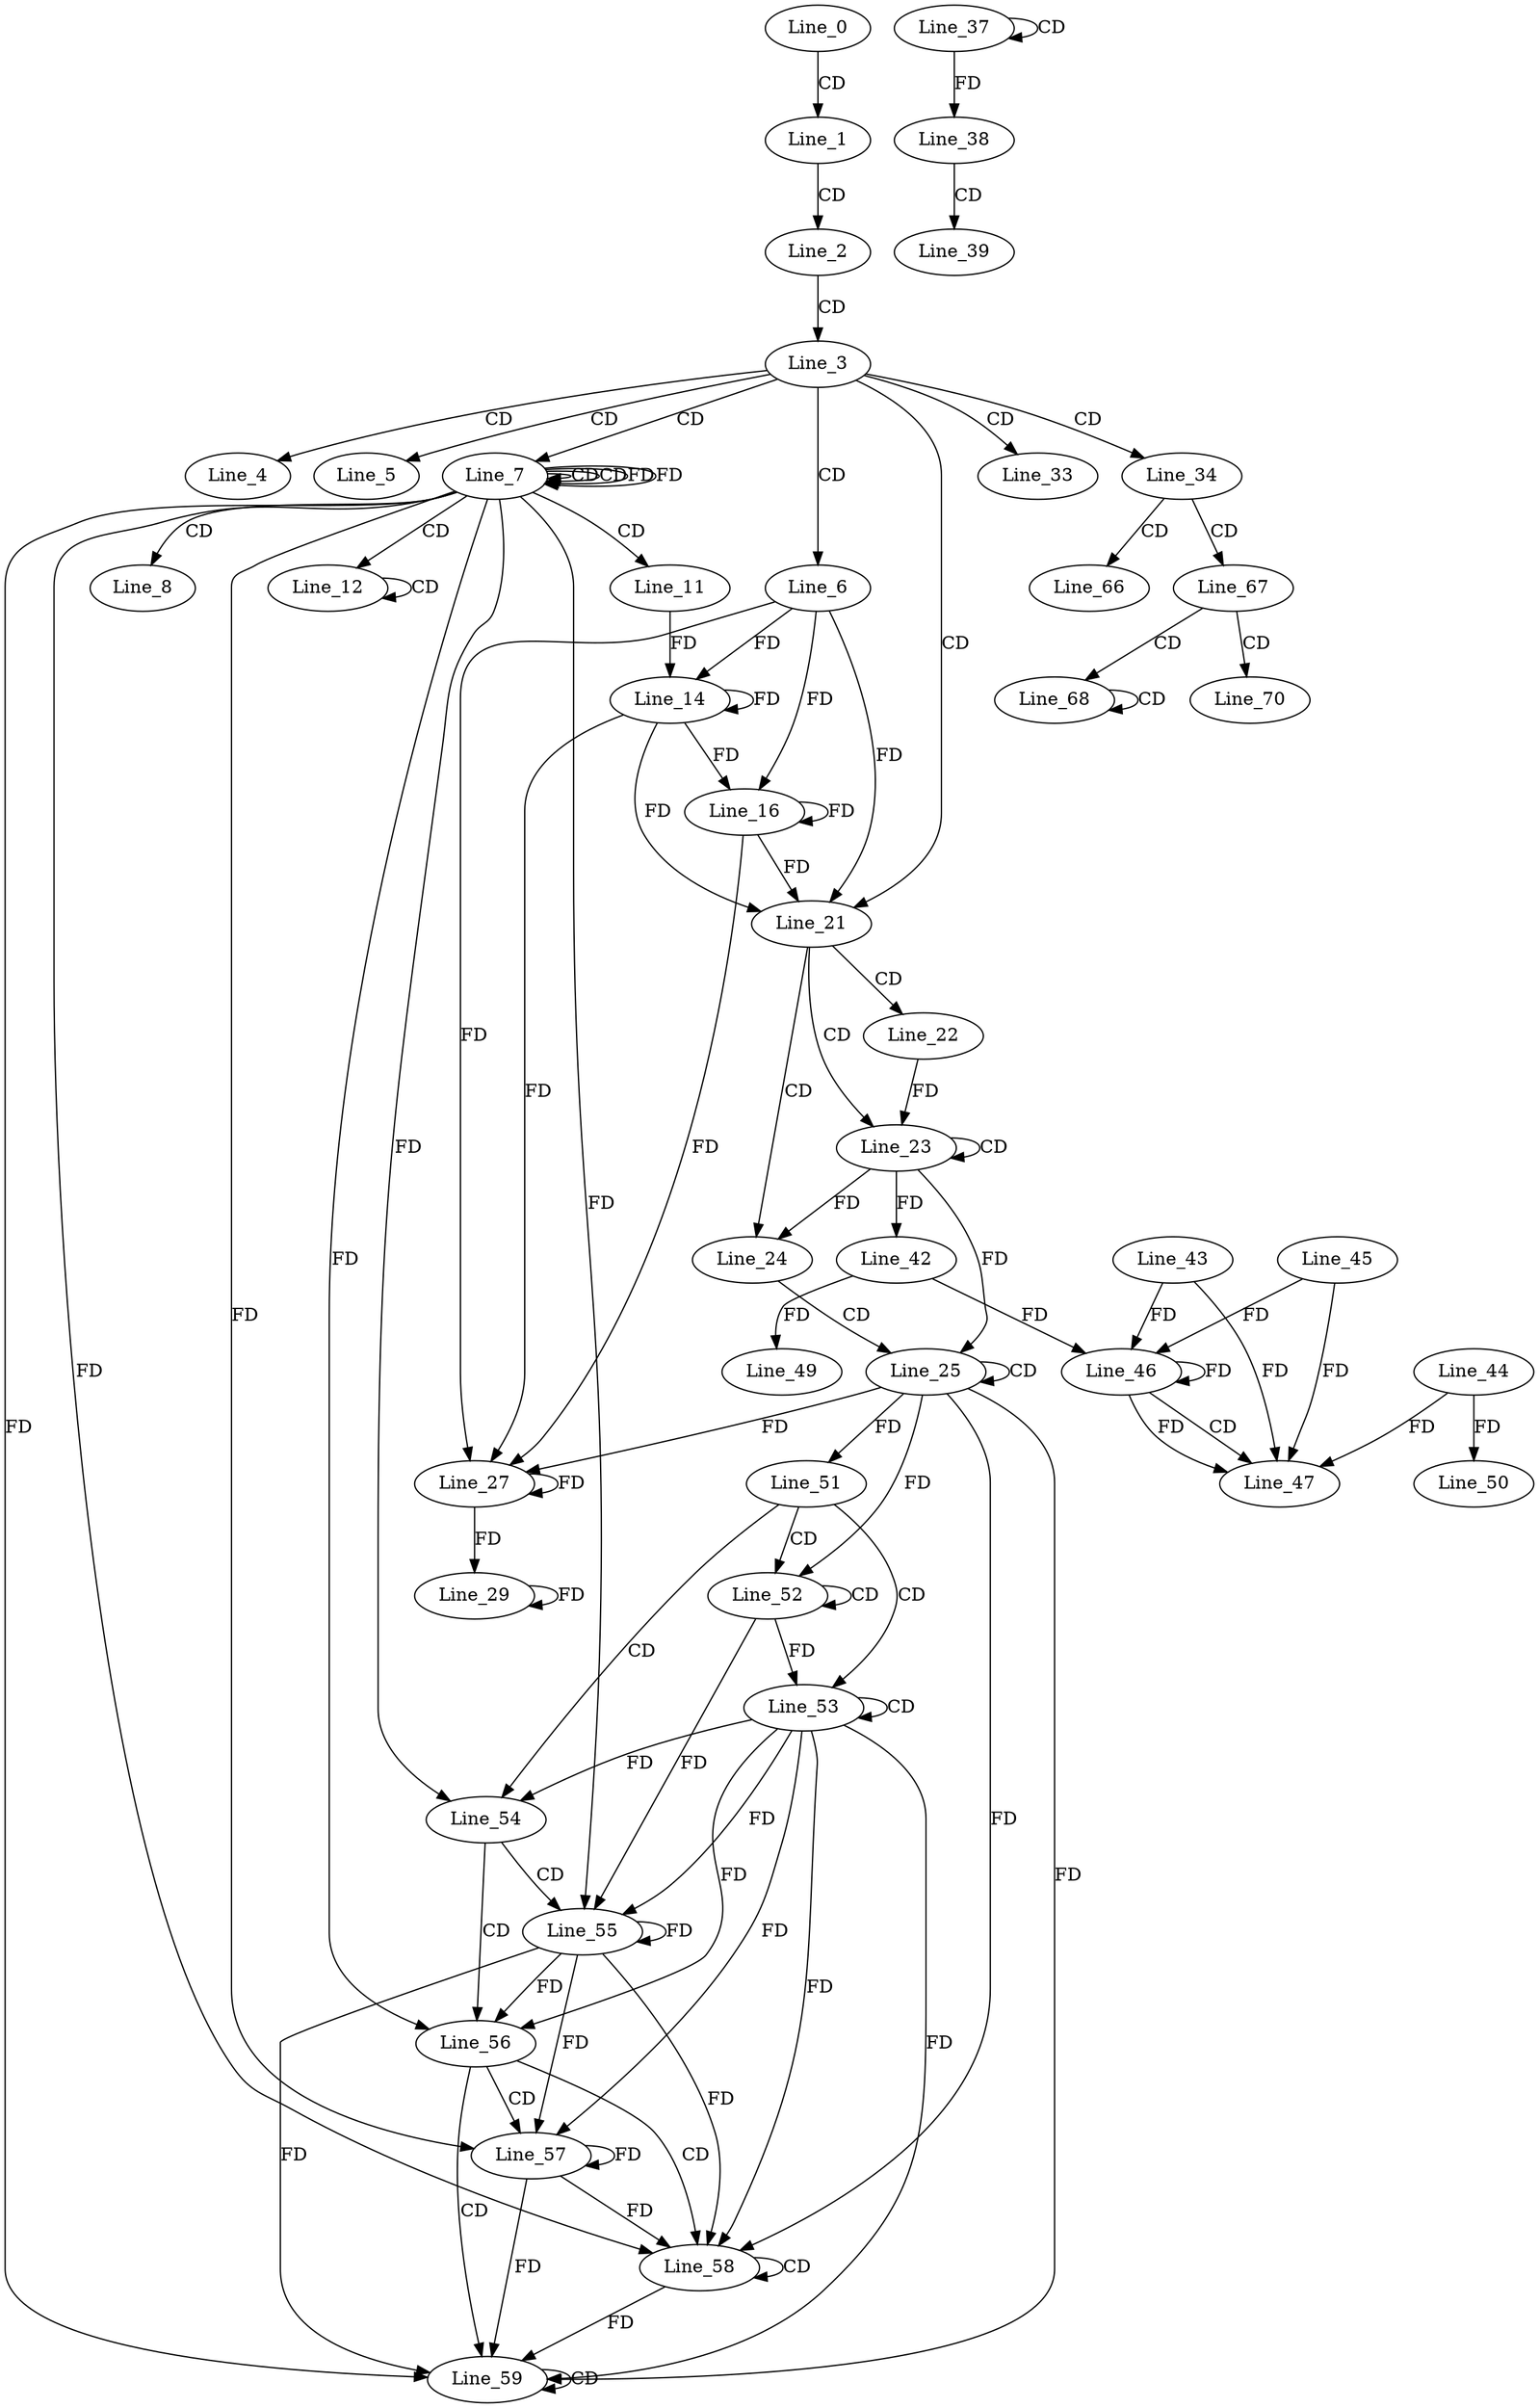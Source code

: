 digraph G {
  Line_0;
  Line_1;
  Line_2;
  Line_3;
  Line_4;
  Line_5;
  Line_6;
  Line_7;
  Line_7;
  Line_7;
  Line_8;
  Line_11;
  Line_12;
  Line_12;
  Line_14;
  Line_14;
  Line_16;
  Line_21;
  Line_22;
  Line_23;
  Line_23;
  Line_24;
  Line_25;
  Line_25;
  Line_27;
  Line_27;
  Line_27;
  Line_29;
  Line_33;
  Line_34;
  Line_37;
  Line_37;
  Line_38;
  Line_39;
  Line_42;
  Line_46;
  Line_45;
  Line_46;
  Line_42;
  Line_43;
  Line_46;
  Line_47;
  Line_44;
  Line_49;
  Line_50;
  Line_51;
  Line_52;
  Line_52;
  Line_53;
  Line_53;
  Line_54;
  Line_55;
  Line_55;
  Line_56;
  Line_57;
  Line_57;
  Line_58;
  Line_58;
  Line_59;
  Line_59;
  Line_66;
  Line_67;
  Line_68;
  Line_68;
  Line_70;
  Line_0 -> Line_1 [ label="CD" ];
  Line_1 -> Line_2 [ label="CD" ];
  Line_2 -> Line_3 [ label="CD" ];
  Line_3 -> Line_4 [ label="CD" ];
  Line_3 -> Line_5 [ label="CD" ];
  Line_3 -> Line_6 [ label="CD" ];
  Line_3 -> Line_7 [ label="CD" ];
  Line_7 -> Line_7 [ label="CD" ];
  Line_7 -> Line_7 [ label="CD" ];
  Line_7 -> Line_7 [ label="FD" ];
  Line_7 -> Line_8 [ label="CD" ];
  Line_7 -> Line_11 [ label="CD" ];
  Line_7 -> Line_12 [ label="CD" ];
  Line_12 -> Line_12 [ label="CD" ];
  Line_14 -> Line_14 [ label="FD" ];
  Line_6 -> Line_14 [ label="FD" ];
  Line_11 -> Line_14 [ label="FD" ];
  Line_14 -> Line_16 [ label="FD" ];
  Line_16 -> Line_16 [ label="FD" ];
  Line_6 -> Line_16 [ label="FD" ];
  Line_3 -> Line_21 [ label="CD" ];
  Line_14 -> Line_21 [ label="FD" ];
  Line_16 -> Line_21 [ label="FD" ];
  Line_6 -> Line_21 [ label="FD" ];
  Line_21 -> Line_22 [ label="CD" ];
  Line_21 -> Line_23 [ label="CD" ];
  Line_23 -> Line_23 [ label="CD" ];
  Line_22 -> Line_23 [ label="FD" ];
  Line_21 -> Line_24 [ label="CD" ];
  Line_23 -> Line_24 [ label="FD" ];
  Line_24 -> Line_25 [ label="CD" ];
  Line_25 -> Line_25 [ label="CD" ];
  Line_23 -> Line_25 [ label="FD" ];
  Line_14 -> Line_27 [ label="FD" ];
  Line_16 -> Line_27 [ label="FD" ];
  Line_6 -> Line_27 [ label="FD" ];
  Line_27 -> Line_27 [ label="FD" ];
  Line_25 -> Line_27 [ label="FD" ];
  Line_27 -> Line_29 [ label="FD" ];
  Line_29 -> Line_29 [ label="FD" ];
  Line_3 -> Line_33 [ label="CD" ];
  Line_3 -> Line_34 [ label="CD" ];
  Line_37 -> Line_37 [ label="CD" ];
  Line_37 -> Line_38 [ label="FD" ];
  Line_38 -> Line_39 [ label="CD" ];
  Line_23 -> Line_42 [ label="FD" ];
  Line_46 -> Line_46 [ label="FD" ];
  Line_45 -> Line_46 [ label="FD" ];
  Line_42 -> Line_46 [ label="FD" ];
  Line_43 -> Line_46 [ label="FD" ];
  Line_46 -> Line_47 [ label="CD" ];
  Line_44 -> Line_47 [ label="FD" ];
  Line_43 -> Line_47 [ label="FD" ];
  Line_46 -> Line_47 [ label="FD" ];
  Line_45 -> Line_47 [ label="FD" ];
  Line_42 -> Line_49 [ label="FD" ];
  Line_44 -> Line_50 [ label="FD" ];
  Line_25 -> Line_51 [ label="FD" ];
  Line_51 -> Line_52 [ label="CD" ];
  Line_52 -> Line_52 [ label="CD" ];
  Line_25 -> Line_52 [ label="FD" ];
  Line_51 -> Line_53 [ label="CD" ];
  Line_53 -> Line_53 [ label="CD" ];
  Line_52 -> Line_53 [ label="FD" ];
  Line_51 -> Line_54 [ label="CD" ];
  Line_7 -> Line_54 [ label="FD" ];
  Line_53 -> Line_54 [ label="FD" ];
  Line_54 -> Line_55 [ label="CD" ];
  Line_7 -> Line_55 [ label="FD" ];
  Line_53 -> Line_55 [ label="FD" ];
  Line_55 -> Line_55 [ label="FD" ];
  Line_52 -> Line_55 [ label="FD" ];
  Line_54 -> Line_56 [ label="CD" ];
  Line_7 -> Line_56 [ label="FD" ];
  Line_53 -> Line_56 [ label="FD" ];
  Line_55 -> Line_56 [ label="FD" ];
  Line_56 -> Line_57 [ label="CD" ];
  Line_7 -> Line_57 [ label="FD" ];
  Line_53 -> Line_57 [ label="FD" ];
  Line_55 -> Line_57 [ label="FD" ];
  Line_57 -> Line_57 [ label="FD" ];
  Line_56 -> Line_58 [ label="CD" ];
  Line_58 -> Line_58 [ label="CD" ];
  Line_25 -> Line_58 [ label="FD" ];
  Line_7 -> Line_58 [ label="FD" ];
  Line_53 -> Line_58 [ label="FD" ];
  Line_55 -> Line_58 [ label="FD" ];
  Line_57 -> Line_58 [ label="FD" ];
  Line_56 -> Line_59 [ label="CD" ];
  Line_59 -> Line_59 [ label="CD" ];
  Line_25 -> Line_59 [ label="FD" ];
  Line_7 -> Line_59 [ label="FD" ];
  Line_53 -> Line_59 [ label="FD" ];
  Line_55 -> Line_59 [ label="FD" ];
  Line_57 -> Line_59 [ label="FD" ];
  Line_58 -> Line_59 [ label="FD" ];
  Line_34 -> Line_66 [ label="CD" ];
  Line_34 -> Line_67 [ label="CD" ];
  Line_67 -> Line_68 [ label="CD" ];
  Line_68 -> Line_68 [ label="CD" ];
  Line_67 -> Line_70 [ label="CD" ];
  Line_7 -> Line_7 [ label="FD" ];
}
